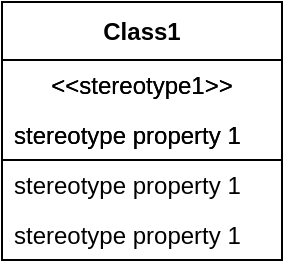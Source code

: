 <mxfile>
    <diagram id="iZDIRKhDoPneo6l9Y6Qz" name="Page-1">
        <mxGraphModel dx="734" dy="1029" grid="1" gridSize="10" guides="1" tooltips="1" connect="1" arrows="1" fold="1" page="1" pageScale="1" pageWidth="850" pageHeight="1100" math="0" shadow="0">
            <root>
                <mxCell id="0"/>
                <mxCell id="1" parent="0"/>
                <mxCell id="2" value="Class1" style="swimlane;fontStyle=1;align=center;verticalAlign=middle;childLayout=stackLayout;horizontal=1;startSize=29;horizontalStack=0;resizeParent=1;resizeParentMax=0;resizeLast=0;collapsible=0;marginBottom=0;html=1;whiteSpace=wrap;" vertex="1" parent="1">
                    <mxGeometry x="300" y="480" width="140" height="79" as="geometry"/>
                </mxCell>
                <mxCell id="3" value="&amp;lt;&amp;lt;stereotype1&amp;gt;&amp;gt;" style="text;html=1;strokeColor=none;fillColor=none;align=center;verticalAlign=middle;spacingLeft=4;spacingRight=4;overflow=hidden;rotatable=0;points=[[0,0.5],[1,0.5]];portConstraint=eastwest;whiteSpace=wrap;" vertex="1" parent="2">
                    <mxGeometry y="29" width="140" height="25" as="geometry"/>
                </mxCell>
                <mxCell id="4" value="stereotype property 1" style="text;html=1;strokeColor=none;fillColor=none;align=left;verticalAlign=middle;spacingLeft=4;spacingRight=4;overflow=hidden;rotatable=0;points=[[0,0.5],[1,0.5]];portConstraint=eastwest;whiteSpace=wrap;" vertex="1" parent="2">
                    <mxGeometry y="54" width="140" height="25" as="geometry"/>
                </mxCell>
                <mxCell id="5" value="Class1" style="swimlane;fontStyle=1;align=center;verticalAlign=middle;childLayout=stackLayout;horizontal=1;startSize=29;horizontalStack=0;resizeParent=1;resizeParentMax=0;resizeLast=0;collapsible=0;marginBottom=0;html=1;whiteSpace=wrap;" vertex="1" parent="1">
                    <mxGeometry x="300" y="480" width="140" height="129" as="geometry"/>
                </mxCell>
                <mxCell id="6" value="&amp;lt;&amp;lt;stereotype1&amp;gt;&amp;gt;" style="text;html=1;strokeColor=none;fillColor=none;align=center;verticalAlign=middle;spacingLeft=4;spacingRight=4;overflow=hidden;rotatable=0;points=[[0,0.5],[1,0.5]];portConstraint=eastwest;whiteSpace=wrap;" vertex="1" parent="5">
                    <mxGeometry y="29" width="140" height="25" as="geometry"/>
                </mxCell>
                <mxCell id="9" value="stereotype property 1" style="text;html=1;strokeColor=none;fillColor=none;align=left;verticalAlign=middle;spacingLeft=4;spacingRight=4;overflow=hidden;rotatable=0;points=[[0,0.5],[1,0.5]];portConstraint=eastwest;whiteSpace=wrap;" vertex="1" parent="5">
                    <mxGeometry y="54" width="140" height="25" as="geometry"/>
                </mxCell>
                <mxCell id="8" value="stereotype property 1" style="text;html=1;strokeColor=none;fillColor=none;align=left;verticalAlign=middle;spacingLeft=4;spacingRight=4;overflow=hidden;rotatable=0;points=[[0,0.5],[1,0.5]];portConstraint=eastwest;whiteSpace=wrap;" vertex="1" parent="5">
                    <mxGeometry y="79" width="140" height="25" as="geometry"/>
                </mxCell>
                <mxCell id="7" value="stereotype property 1" style="text;html=1;strokeColor=none;fillColor=none;align=left;verticalAlign=middle;spacingLeft=4;spacingRight=4;overflow=hidden;rotatable=0;points=[[0,0.5],[1,0.5]];portConstraint=eastwest;whiteSpace=wrap;" vertex="1" parent="5">
                    <mxGeometry y="104" width="140" height="25" as="geometry"/>
                </mxCell>
            </root>
        </mxGraphModel>
    </diagram>
</mxfile>